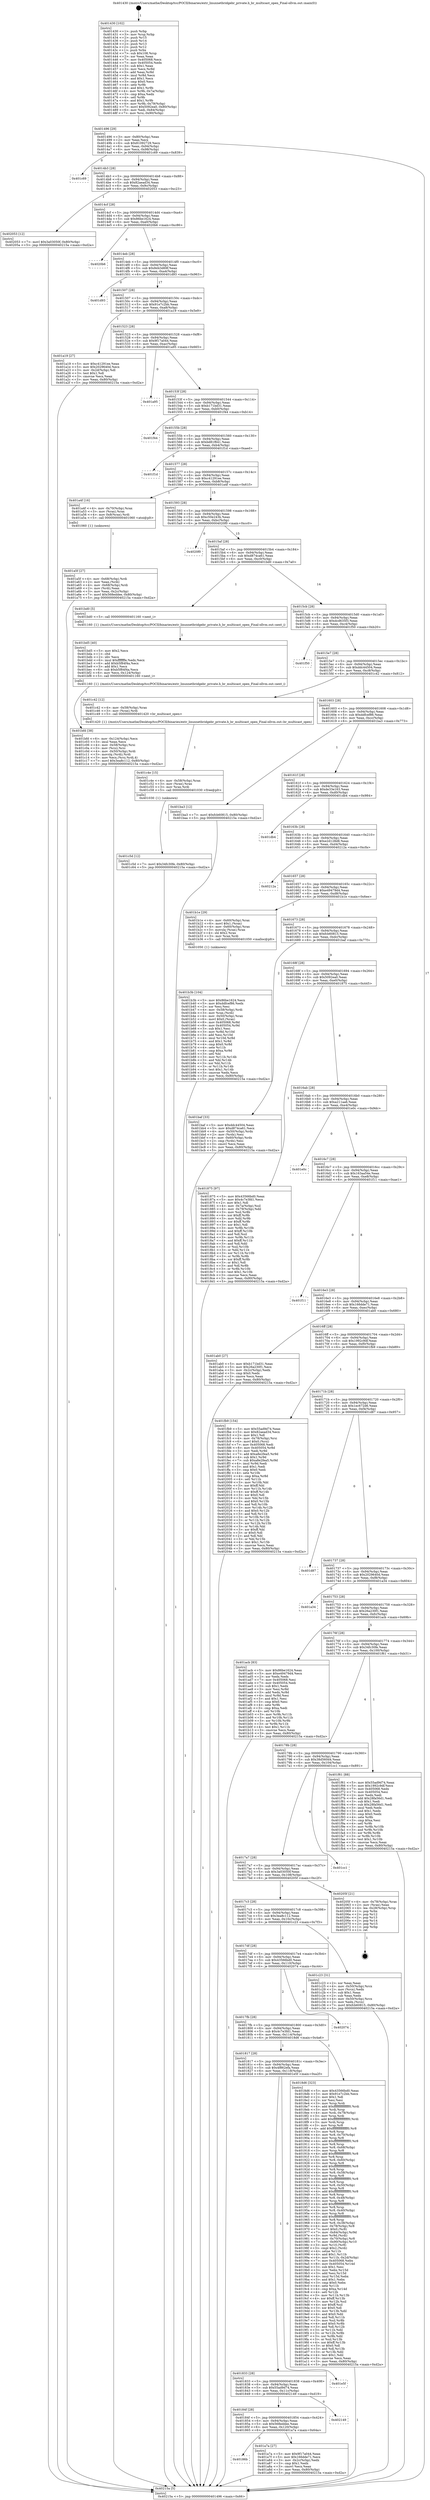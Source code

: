 digraph "0x401430" {
  label = "0x401430 (/mnt/c/Users/mathe/Desktop/tcc/POCII/binaries/extr_linuxnetbridgebr_private.h_br_multicast_open_Final-ollvm.out::main(0))"
  labelloc = "t"
  node[shape=record]

  Entry [label="",width=0.3,height=0.3,shape=circle,fillcolor=black,style=filled]
  "0x401496" [label="{
     0x401496 [29]\l
     | [instrs]\l
     &nbsp;&nbsp;0x401496 \<+3\>: mov -0x80(%rbp),%eax\l
     &nbsp;&nbsp;0x401499 \<+2\>: mov %eax,%ecx\l
     &nbsp;&nbsp;0x40149b \<+6\>: sub $0x81092729,%ecx\l
     &nbsp;&nbsp;0x4014a1 \<+6\>: mov %eax,-0x94(%rbp)\l
     &nbsp;&nbsp;0x4014a7 \<+6\>: mov %ecx,-0x98(%rbp)\l
     &nbsp;&nbsp;0x4014ad \<+6\>: je 0000000000401c69 \<main+0x839\>\l
  }"]
  "0x401c69" [label="{
     0x401c69\l
  }", style=dashed]
  "0x4014b3" [label="{
     0x4014b3 [28]\l
     | [instrs]\l
     &nbsp;&nbsp;0x4014b3 \<+5\>: jmp 00000000004014b8 \<main+0x88\>\l
     &nbsp;&nbsp;0x4014b8 \<+6\>: mov -0x94(%rbp),%eax\l
     &nbsp;&nbsp;0x4014be \<+5\>: sub $0x82aead34,%eax\l
     &nbsp;&nbsp;0x4014c3 \<+6\>: mov %eax,-0x9c(%rbp)\l
     &nbsp;&nbsp;0x4014c9 \<+6\>: je 0000000000402053 \<main+0xc23\>\l
  }"]
  Exit [label="",width=0.3,height=0.3,shape=circle,fillcolor=black,style=filled,peripheries=2]
  "0x402053" [label="{
     0x402053 [12]\l
     | [instrs]\l
     &nbsp;&nbsp;0x402053 \<+7\>: movl $0x3a03050f,-0x80(%rbp)\l
     &nbsp;&nbsp;0x40205a \<+5\>: jmp 000000000040215a \<main+0xd2a\>\l
  }"]
  "0x4014cf" [label="{
     0x4014cf [28]\l
     | [instrs]\l
     &nbsp;&nbsp;0x4014cf \<+5\>: jmp 00000000004014d4 \<main+0xa4\>\l
     &nbsp;&nbsp;0x4014d4 \<+6\>: mov -0x94(%rbp),%eax\l
     &nbsp;&nbsp;0x4014da \<+5\>: sub $0x86be1624,%eax\l
     &nbsp;&nbsp;0x4014df \<+6\>: mov %eax,-0xa0(%rbp)\l
     &nbsp;&nbsp;0x4014e5 \<+6\>: je 00000000004020b6 \<main+0xc86\>\l
  }"]
  "0x401c5d" [label="{
     0x401c5d [12]\l
     | [instrs]\l
     &nbsp;&nbsp;0x401c5d \<+7\>: movl $0x34fc30fe,-0x80(%rbp)\l
     &nbsp;&nbsp;0x401c64 \<+5\>: jmp 000000000040215a \<main+0xd2a\>\l
  }"]
  "0x4020b6" [label="{
     0x4020b6\l
  }", style=dashed]
  "0x4014eb" [label="{
     0x4014eb [28]\l
     | [instrs]\l
     &nbsp;&nbsp;0x4014eb \<+5\>: jmp 00000000004014f0 \<main+0xc0\>\l
     &nbsp;&nbsp;0x4014f0 \<+6\>: mov -0x94(%rbp),%eax\l
     &nbsp;&nbsp;0x4014f6 \<+5\>: sub $0x8d43d69f,%eax\l
     &nbsp;&nbsp;0x4014fb \<+6\>: mov %eax,-0xa4(%rbp)\l
     &nbsp;&nbsp;0x401501 \<+6\>: je 0000000000401d93 \<main+0x963\>\l
  }"]
  "0x401c4e" [label="{
     0x401c4e [15]\l
     | [instrs]\l
     &nbsp;&nbsp;0x401c4e \<+4\>: mov -0x58(%rbp),%rax\l
     &nbsp;&nbsp;0x401c52 \<+3\>: mov (%rax),%rax\l
     &nbsp;&nbsp;0x401c55 \<+3\>: mov %rax,%rdi\l
     &nbsp;&nbsp;0x401c58 \<+5\>: call 0000000000401030 \<free@plt\>\l
     | [calls]\l
     &nbsp;&nbsp;0x401030 \{1\} (unknown)\l
  }"]
  "0x401d93" [label="{
     0x401d93\l
  }", style=dashed]
  "0x401507" [label="{
     0x401507 [28]\l
     | [instrs]\l
     &nbsp;&nbsp;0x401507 \<+5\>: jmp 000000000040150c \<main+0xdc\>\l
     &nbsp;&nbsp;0x40150c \<+6\>: mov -0x94(%rbp),%eax\l
     &nbsp;&nbsp;0x401512 \<+5\>: sub $0x91e7c2bb,%eax\l
     &nbsp;&nbsp;0x401517 \<+6\>: mov %eax,-0xa8(%rbp)\l
     &nbsp;&nbsp;0x40151d \<+6\>: je 0000000000401a19 \<main+0x5e9\>\l
  }"]
  "0x401bfd" [label="{
     0x401bfd [38]\l
     | [instrs]\l
     &nbsp;&nbsp;0x401bfd \<+6\>: mov -0x124(%rbp),%ecx\l
     &nbsp;&nbsp;0x401c03 \<+3\>: imul %eax,%ecx\l
     &nbsp;&nbsp;0x401c06 \<+4\>: mov -0x58(%rbp),%rsi\l
     &nbsp;&nbsp;0x401c0a \<+3\>: mov (%rsi),%rsi\l
     &nbsp;&nbsp;0x401c0d \<+4\>: mov -0x50(%rbp),%rdi\l
     &nbsp;&nbsp;0x401c11 \<+3\>: movslq (%rdi),%rdi\l
     &nbsp;&nbsp;0x401c14 \<+3\>: mov %ecx,(%rsi,%rdi,4)\l
     &nbsp;&nbsp;0x401c17 \<+7\>: movl $0x3ea8c112,-0x80(%rbp)\l
     &nbsp;&nbsp;0x401c1e \<+5\>: jmp 000000000040215a \<main+0xd2a\>\l
  }"]
  "0x401a19" [label="{
     0x401a19 [27]\l
     | [instrs]\l
     &nbsp;&nbsp;0x401a19 \<+5\>: mov $0xc41291ee,%eax\l
     &nbsp;&nbsp;0x401a1e \<+5\>: mov $0x2029640d,%ecx\l
     &nbsp;&nbsp;0x401a23 \<+3\>: mov -0x2d(%rbp),%dl\l
     &nbsp;&nbsp;0x401a26 \<+3\>: test $0x1,%dl\l
     &nbsp;&nbsp;0x401a29 \<+3\>: cmovne %ecx,%eax\l
     &nbsp;&nbsp;0x401a2c \<+3\>: mov %eax,-0x80(%rbp)\l
     &nbsp;&nbsp;0x401a2f \<+5\>: jmp 000000000040215a \<main+0xd2a\>\l
  }"]
  "0x401523" [label="{
     0x401523 [28]\l
     | [instrs]\l
     &nbsp;&nbsp;0x401523 \<+5\>: jmp 0000000000401528 \<main+0xf8\>\l
     &nbsp;&nbsp;0x401528 \<+6\>: mov -0x94(%rbp),%eax\l
     &nbsp;&nbsp;0x40152e \<+5\>: sub $0x9f17a044,%eax\l
     &nbsp;&nbsp;0x401533 \<+6\>: mov %eax,-0xac(%rbp)\l
     &nbsp;&nbsp;0x401539 \<+6\>: je 0000000000401a95 \<main+0x665\>\l
  }"]
  "0x401bd5" [label="{
     0x401bd5 [40]\l
     | [instrs]\l
     &nbsp;&nbsp;0x401bd5 \<+5\>: mov $0x2,%ecx\l
     &nbsp;&nbsp;0x401bda \<+1\>: cltd\l
     &nbsp;&nbsp;0x401bdb \<+2\>: idiv %ecx\l
     &nbsp;&nbsp;0x401bdd \<+6\>: imul $0xfffffffe,%edx,%ecx\l
     &nbsp;&nbsp;0x401be3 \<+6\>: add $0xb5f84f4a,%ecx\l
     &nbsp;&nbsp;0x401be9 \<+3\>: add $0x1,%ecx\l
     &nbsp;&nbsp;0x401bec \<+6\>: sub $0xb5f84f4a,%ecx\l
     &nbsp;&nbsp;0x401bf2 \<+6\>: mov %ecx,-0x124(%rbp)\l
     &nbsp;&nbsp;0x401bf8 \<+5\>: call 0000000000401160 \<next_i\>\l
     | [calls]\l
     &nbsp;&nbsp;0x401160 \{1\} (/mnt/c/Users/mathe/Desktop/tcc/POCII/binaries/extr_linuxnetbridgebr_private.h_br_multicast_open_Final-ollvm.out::next_i)\l
  }"]
  "0x401a95" [label="{
     0x401a95\l
  }", style=dashed]
  "0x40153f" [label="{
     0x40153f [28]\l
     | [instrs]\l
     &nbsp;&nbsp;0x40153f \<+5\>: jmp 0000000000401544 \<main+0x114\>\l
     &nbsp;&nbsp;0x401544 \<+6\>: mov -0x94(%rbp),%eax\l
     &nbsp;&nbsp;0x40154a \<+5\>: sub $0xb171bd31,%eax\l
     &nbsp;&nbsp;0x40154f \<+6\>: mov %eax,-0xb0(%rbp)\l
     &nbsp;&nbsp;0x401555 \<+6\>: je 0000000000401f44 \<main+0xb14\>\l
  }"]
  "0x401b3b" [label="{
     0x401b3b [104]\l
     | [instrs]\l
     &nbsp;&nbsp;0x401b3b \<+5\>: mov $0x86be1624,%ecx\l
     &nbsp;&nbsp;0x401b40 \<+5\>: mov $0xddfcef86,%edx\l
     &nbsp;&nbsp;0x401b45 \<+2\>: xor %esi,%esi\l
     &nbsp;&nbsp;0x401b47 \<+4\>: mov -0x58(%rbp),%rdi\l
     &nbsp;&nbsp;0x401b4b \<+3\>: mov %rax,(%rdi)\l
     &nbsp;&nbsp;0x401b4e \<+4\>: mov -0x50(%rbp),%rax\l
     &nbsp;&nbsp;0x401b52 \<+6\>: movl $0x0,(%rax)\l
     &nbsp;&nbsp;0x401b58 \<+8\>: mov 0x405068,%r8d\l
     &nbsp;&nbsp;0x401b60 \<+8\>: mov 0x405054,%r9d\l
     &nbsp;&nbsp;0x401b68 \<+3\>: sub $0x1,%esi\l
     &nbsp;&nbsp;0x401b6b \<+3\>: mov %r8d,%r10d\l
     &nbsp;&nbsp;0x401b6e \<+3\>: add %esi,%r10d\l
     &nbsp;&nbsp;0x401b71 \<+4\>: imul %r10d,%r8d\l
     &nbsp;&nbsp;0x401b75 \<+4\>: and $0x1,%r8d\l
     &nbsp;&nbsp;0x401b79 \<+4\>: cmp $0x0,%r8d\l
     &nbsp;&nbsp;0x401b7d \<+4\>: sete %r11b\l
     &nbsp;&nbsp;0x401b81 \<+4\>: cmp $0xa,%r9d\l
     &nbsp;&nbsp;0x401b85 \<+3\>: setl %bl\l
     &nbsp;&nbsp;0x401b88 \<+3\>: mov %r11b,%r14b\l
     &nbsp;&nbsp;0x401b8b \<+3\>: and %bl,%r14b\l
     &nbsp;&nbsp;0x401b8e \<+3\>: xor %bl,%r11b\l
     &nbsp;&nbsp;0x401b91 \<+3\>: or %r11b,%r14b\l
     &nbsp;&nbsp;0x401b94 \<+4\>: test $0x1,%r14b\l
     &nbsp;&nbsp;0x401b98 \<+3\>: cmovne %edx,%ecx\l
     &nbsp;&nbsp;0x401b9b \<+3\>: mov %ecx,-0x80(%rbp)\l
     &nbsp;&nbsp;0x401b9e \<+5\>: jmp 000000000040215a \<main+0xd2a\>\l
  }"]
  "0x401f44" [label="{
     0x401f44\l
  }", style=dashed]
  "0x40155b" [label="{
     0x40155b [28]\l
     | [instrs]\l
     &nbsp;&nbsp;0x40155b \<+5\>: jmp 0000000000401560 \<main+0x130\>\l
     &nbsp;&nbsp;0x401560 \<+6\>: mov -0x94(%rbp),%eax\l
     &nbsp;&nbsp;0x401566 \<+5\>: sub $0xbd81f641,%eax\l
     &nbsp;&nbsp;0x40156b \<+6\>: mov %eax,-0xb4(%rbp)\l
     &nbsp;&nbsp;0x401571 \<+6\>: je 0000000000401f1d \<main+0xaed\>\l
  }"]
  "0x40186b" [label="{
     0x40186b\l
  }", style=dashed]
  "0x401f1d" [label="{
     0x401f1d\l
  }", style=dashed]
  "0x401577" [label="{
     0x401577 [28]\l
     | [instrs]\l
     &nbsp;&nbsp;0x401577 \<+5\>: jmp 000000000040157c \<main+0x14c\>\l
     &nbsp;&nbsp;0x40157c \<+6\>: mov -0x94(%rbp),%eax\l
     &nbsp;&nbsp;0x401582 \<+5\>: sub $0xc41291ee,%eax\l
     &nbsp;&nbsp;0x401587 \<+6\>: mov %eax,-0xb8(%rbp)\l
     &nbsp;&nbsp;0x40158d \<+6\>: je 0000000000401a4f \<main+0x61f\>\l
  }"]
  "0x401a7a" [label="{
     0x401a7a [27]\l
     | [instrs]\l
     &nbsp;&nbsp;0x401a7a \<+5\>: mov $0x9f17a044,%eax\l
     &nbsp;&nbsp;0x401a7f \<+5\>: mov $0x166dde71,%ecx\l
     &nbsp;&nbsp;0x401a84 \<+3\>: mov -0x2c(%rbp),%edx\l
     &nbsp;&nbsp;0x401a87 \<+3\>: cmp $0x1,%edx\l
     &nbsp;&nbsp;0x401a8a \<+3\>: cmovl %ecx,%eax\l
     &nbsp;&nbsp;0x401a8d \<+3\>: mov %eax,-0x80(%rbp)\l
     &nbsp;&nbsp;0x401a90 \<+5\>: jmp 000000000040215a \<main+0xd2a\>\l
  }"]
  "0x401a4f" [label="{
     0x401a4f [16]\l
     | [instrs]\l
     &nbsp;&nbsp;0x401a4f \<+4\>: mov -0x70(%rbp),%rax\l
     &nbsp;&nbsp;0x401a53 \<+3\>: mov (%rax),%rax\l
     &nbsp;&nbsp;0x401a56 \<+4\>: mov 0x8(%rax),%rdi\l
     &nbsp;&nbsp;0x401a5a \<+5\>: call 0000000000401060 \<atoi@plt\>\l
     | [calls]\l
     &nbsp;&nbsp;0x401060 \{1\} (unknown)\l
  }"]
  "0x401593" [label="{
     0x401593 [28]\l
     | [instrs]\l
     &nbsp;&nbsp;0x401593 \<+5\>: jmp 0000000000401598 \<main+0x168\>\l
     &nbsp;&nbsp;0x401598 \<+6\>: mov -0x94(%rbp),%eax\l
     &nbsp;&nbsp;0x40159e \<+5\>: sub $0xc50e243b,%eax\l
     &nbsp;&nbsp;0x4015a3 \<+6\>: mov %eax,-0xbc(%rbp)\l
     &nbsp;&nbsp;0x4015a9 \<+6\>: je 00000000004020f0 \<main+0xcc0\>\l
  }"]
  "0x40184f" [label="{
     0x40184f [28]\l
     | [instrs]\l
     &nbsp;&nbsp;0x40184f \<+5\>: jmp 0000000000401854 \<main+0x424\>\l
     &nbsp;&nbsp;0x401854 \<+6\>: mov -0x94(%rbp),%eax\l
     &nbsp;&nbsp;0x40185a \<+5\>: sub $0x568eddee,%eax\l
     &nbsp;&nbsp;0x40185f \<+6\>: mov %eax,-0x120(%rbp)\l
     &nbsp;&nbsp;0x401865 \<+6\>: je 0000000000401a7a \<main+0x64a\>\l
  }"]
  "0x4020f0" [label="{
     0x4020f0\l
  }", style=dashed]
  "0x4015af" [label="{
     0x4015af [28]\l
     | [instrs]\l
     &nbsp;&nbsp;0x4015af \<+5\>: jmp 00000000004015b4 \<main+0x184\>\l
     &nbsp;&nbsp;0x4015b4 \<+6\>: mov -0x94(%rbp),%eax\l
     &nbsp;&nbsp;0x4015ba \<+5\>: sub $0xd874ca61,%eax\l
     &nbsp;&nbsp;0x4015bf \<+6\>: mov %eax,-0xc0(%rbp)\l
     &nbsp;&nbsp;0x4015c5 \<+6\>: je 0000000000401bd0 \<main+0x7a0\>\l
  }"]
  "0x402149" [label="{
     0x402149\l
  }", style=dashed]
  "0x401bd0" [label="{
     0x401bd0 [5]\l
     | [instrs]\l
     &nbsp;&nbsp;0x401bd0 \<+5\>: call 0000000000401160 \<next_i\>\l
     | [calls]\l
     &nbsp;&nbsp;0x401160 \{1\} (/mnt/c/Users/mathe/Desktop/tcc/POCII/binaries/extr_linuxnetbridgebr_private.h_br_multicast_open_Final-ollvm.out::next_i)\l
  }"]
  "0x4015cb" [label="{
     0x4015cb [28]\l
     | [instrs]\l
     &nbsp;&nbsp;0x4015cb \<+5\>: jmp 00000000004015d0 \<main+0x1a0\>\l
     &nbsp;&nbsp;0x4015d0 \<+6\>: mov -0x94(%rbp),%eax\l
     &nbsp;&nbsp;0x4015d6 \<+5\>: sub $0xdcd635f3,%eax\l
     &nbsp;&nbsp;0x4015db \<+6\>: mov %eax,-0xc4(%rbp)\l
     &nbsp;&nbsp;0x4015e1 \<+6\>: je 0000000000401f50 \<main+0xb20\>\l
  }"]
  "0x401833" [label="{
     0x401833 [28]\l
     | [instrs]\l
     &nbsp;&nbsp;0x401833 \<+5\>: jmp 0000000000401838 \<main+0x408\>\l
     &nbsp;&nbsp;0x401838 \<+6\>: mov -0x94(%rbp),%eax\l
     &nbsp;&nbsp;0x40183e \<+5\>: sub $0x55ad9d74,%eax\l
     &nbsp;&nbsp;0x401843 \<+6\>: mov %eax,-0x11c(%rbp)\l
     &nbsp;&nbsp;0x401849 \<+6\>: je 0000000000402149 \<main+0xd19\>\l
  }"]
  "0x401f50" [label="{
     0x401f50\l
  }", style=dashed]
  "0x4015e7" [label="{
     0x4015e7 [28]\l
     | [instrs]\l
     &nbsp;&nbsp;0x4015e7 \<+5\>: jmp 00000000004015ec \<main+0x1bc\>\l
     &nbsp;&nbsp;0x4015ec \<+6\>: mov -0x94(%rbp),%eax\l
     &nbsp;&nbsp;0x4015f2 \<+5\>: sub $0xddc44504,%eax\l
     &nbsp;&nbsp;0x4015f7 \<+6\>: mov %eax,-0xc8(%rbp)\l
     &nbsp;&nbsp;0x4015fd \<+6\>: je 0000000000401c42 \<main+0x812\>\l
  }"]
  "0x401e5f" [label="{
     0x401e5f\l
  }", style=dashed]
  "0x401c42" [label="{
     0x401c42 [12]\l
     | [instrs]\l
     &nbsp;&nbsp;0x401c42 \<+4\>: mov -0x58(%rbp),%rax\l
     &nbsp;&nbsp;0x401c46 \<+3\>: mov (%rax),%rdi\l
     &nbsp;&nbsp;0x401c49 \<+5\>: call 0000000000401420 \<br_multicast_open\>\l
     | [calls]\l
     &nbsp;&nbsp;0x401420 \{1\} (/mnt/c/Users/mathe/Desktop/tcc/POCII/binaries/extr_linuxnetbridgebr_private.h_br_multicast_open_Final-ollvm.out::br_multicast_open)\l
  }"]
  "0x401603" [label="{
     0x401603 [28]\l
     | [instrs]\l
     &nbsp;&nbsp;0x401603 \<+5\>: jmp 0000000000401608 \<main+0x1d8\>\l
     &nbsp;&nbsp;0x401608 \<+6\>: mov -0x94(%rbp),%eax\l
     &nbsp;&nbsp;0x40160e \<+5\>: sub $0xddfcef86,%eax\l
     &nbsp;&nbsp;0x401613 \<+6\>: mov %eax,-0xcc(%rbp)\l
     &nbsp;&nbsp;0x401619 \<+6\>: je 0000000000401ba3 \<main+0x773\>\l
  }"]
  "0x401a5f" [label="{
     0x401a5f [27]\l
     | [instrs]\l
     &nbsp;&nbsp;0x401a5f \<+4\>: mov -0x68(%rbp),%rdi\l
     &nbsp;&nbsp;0x401a63 \<+2\>: mov %eax,(%rdi)\l
     &nbsp;&nbsp;0x401a65 \<+4\>: mov -0x68(%rbp),%rdi\l
     &nbsp;&nbsp;0x401a69 \<+2\>: mov (%rdi),%eax\l
     &nbsp;&nbsp;0x401a6b \<+3\>: mov %eax,-0x2c(%rbp)\l
     &nbsp;&nbsp;0x401a6e \<+7\>: movl $0x568eddee,-0x80(%rbp)\l
     &nbsp;&nbsp;0x401a75 \<+5\>: jmp 000000000040215a \<main+0xd2a\>\l
  }"]
  "0x401ba3" [label="{
     0x401ba3 [12]\l
     | [instrs]\l
     &nbsp;&nbsp;0x401ba3 \<+7\>: movl $0xfcb60815,-0x80(%rbp)\l
     &nbsp;&nbsp;0x401baa \<+5\>: jmp 000000000040215a \<main+0xd2a\>\l
  }"]
  "0x40161f" [label="{
     0x40161f [28]\l
     | [instrs]\l
     &nbsp;&nbsp;0x40161f \<+5\>: jmp 0000000000401624 \<main+0x1f4\>\l
     &nbsp;&nbsp;0x401624 \<+6\>: mov -0x94(%rbp),%eax\l
     &nbsp;&nbsp;0x40162a \<+5\>: sub $0xde33e163,%eax\l
     &nbsp;&nbsp;0x40162f \<+6\>: mov %eax,-0xd0(%rbp)\l
     &nbsp;&nbsp;0x401635 \<+6\>: je 0000000000401db4 \<main+0x984\>\l
  }"]
  "0x401817" [label="{
     0x401817 [28]\l
     | [instrs]\l
     &nbsp;&nbsp;0x401817 \<+5\>: jmp 000000000040181c \<main+0x3ec\>\l
     &nbsp;&nbsp;0x40181c \<+6\>: mov -0x94(%rbp),%eax\l
     &nbsp;&nbsp;0x401822 \<+5\>: sub $0x4f862efa,%eax\l
     &nbsp;&nbsp;0x401827 \<+6\>: mov %eax,-0x118(%rbp)\l
     &nbsp;&nbsp;0x40182d \<+6\>: je 0000000000401e5f \<main+0xa2f\>\l
  }"]
  "0x401db4" [label="{
     0x401db4\l
  }", style=dashed]
  "0x40163b" [label="{
     0x40163b [28]\l
     | [instrs]\l
     &nbsp;&nbsp;0x40163b \<+5\>: jmp 0000000000401640 \<main+0x210\>\l
     &nbsp;&nbsp;0x401640 \<+6\>: mov -0x94(%rbp),%eax\l
     &nbsp;&nbsp;0x401646 \<+5\>: sub $0xe2d128d8,%eax\l
     &nbsp;&nbsp;0x40164b \<+6\>: mov %eax,-0xd4(%rbp)\l
     &nbsp;&nbsp;0x401651 \<+6\>: je 000000000040212a \<main+0xcfa\>\l
  }"]
  "0x4018d6" [label="{
     0x4018d6 [323]\l
     | [instrs]\l
     &nbsp;&nbsp;0x4018d6 \<+5\>: mov $0x43566bd0,%eax\l
     &nbsp;&nbsp;0x4018db \<+5\>: mov $0x91e7c2bb,%ecx\l
     &nbsp;&nbsp;0x4018e0 \<+2\>: mov $0x1,%dl\l
     &nbsp;&nbsp;0x4018e2 \<+2\>: xor %esi,%esi\l
     &nbsp;&nbsp;0x4018e4 \<+3\>: mov %rsp,%rdi\l
     &nbsp;&nbsp;0x4018e7 \<+4\>: add $0xfffffffffffffff0,%rdi\l
     &nbsp;&nbsp;0x4018eb \<+3\>: mov %rdi,%rsp\l
     &nbsp;&nbsp;0x4018ee \<+4\>: mov %rdi,-0x78(%rbp)\l
     &nbsp;&nbsp;0x4018f2 \<+3\>: mov %rsp,%rdi\l
     &nbsp;&nbsp;0x4018f5 \<+4\>: add $0xfffffffffffffff0,%rdi\l
     &nbsp;&nbsp;0x4018f9 \<+3\>: mov %rdi,%rsp\l
     &nbsp;&nbsp;0x4018fc \<+3\>: mov %rsp,%r8\l
     &nbsp;&nbsp;0x4018ff \<+4\>: add $0xfffffffffffffff0,%r8\l
     &nbsp;&nbsp;0x401903 \<+3\>: mov %r8,%rsp\l
     &nbsp;&nbsp;0x401906 \<+4\>: mov %r8,-0x70(%rbp)\l
     &nbsp;&nbsp;0x40190a \<+3\>: mov %rsp,%r8\l
     &nbsp;&nbsp;0x40190d \<+4\>: add $0xfffffffffffffff0,%r8\l
     &nbsp;&nbsp;0x401911 \<+3\>: mov %r8,%rsp\l
     &nbsp;&nbsp;0x401914 \<+4\>: mov %r8,-0x68(%rbp)\l
     &nbsp;&nbsp;0x401918 \<+3\>: mov %rsp,%r8\l
     &nbsp;&nbsp;0x40191b \<+4\>: add $0xfffffffffffffff0,%r8\l
     &nbsp;&nbsp;0x40191f \<+3\>: mov %r8,%rsp\l
     &nbsp;&nbsp;0x401922 \<+4\>: mov %r8,-0x60(%rbp)\l
     &nbsp;&nbsp;0x401926 \<+3\>: mov %rsp,%r8\l
     &nbsp;&nbsp;0x401929 \<+4\>: add $0xfffffffffffffff0,%r8\l
     &nbsp;&nbsp;0x40192d \<+3\>: mov %r8,%rsp\l
     &nbsp;&nbsp;0x401930 \<+4\>: mov %r8,-0x58(%rbp)\l
     &nbsp;&nbsp;0x401934 \<+3\>: mov %rsp,%r8\l
     &nbsp;&nbsp;0x401937 \<+4\>: add $0xfffffffffffffff0,%r8\l
     &nbsp;&nbsp;0x40193b \<+3\>: mov %r8,%rsp\l
     &nbsp;&nbsp;0x40193e \<+4\>: mov %r8,-0x50(%rbp)\l
     &nbsp;&nbsp;0x401942 \<+3\>: mov %rsp,%r8\l
     &nbsp;&nbsp;0x401945 \<+4\>: add $0xfffffffffffffff0,%r8\l
     &nbsp;&nbsp;0x401949 \<+3\>: mov %r8,%rsp\l
     &nbsp;&nbsp;0x40194c \<+4\>: mov %r8,-0x48(%rbp)\l
     &nbsp;&nbsp;0x401950 \<+3\>: mov %rsp,%r8\l
     &nbsp;&nbsp;0x401953 \<+4\>: add $0xfffffffffffffff0,%r8\l
     &nbsp;&nbsp;0x401957 \<+3\>: mov %r8,%rsp\l
     &nbsp;&nbsp;0x40195a \<+4\>: mov %r8,-0x40(%rbp)\l
     &nbsp;&nbsp;0x40195e \<+3\>: mov %rsp,%r8\l
     &nbsp;&nbsp;0x401961 \<+4\>: add $0xfffffffffffffff0,%r8\l
     &nbsp;&nbsp;0x401965 \<+3\>: mov %r8,%rsp\l
     &nbsp;&nbsp;0x401968 \<+4\>: mov %r8,-0x38(%rbp)\l
     &nbsp;&nbsp;0x40196c \<+4\>: mov -0x78(%rbp),%r8\l
     &nbsp;&nbsp;0x401970 \<+7\>: movl $0x0,(%r8)\l
     &nbsp;&nbsp;0x401977 \<+7\>: mov -0x84(%rbp),%r9d\l
     &nbsp;&nbsp;0x40197e \<+3\>: mov %r9d,(%rdi)\l
     &nbsp;&nbsp;0x401981 \<+4\>: mov -0x70(%rbp),%r8\l
     &nbsp;&nbsp;0x401985 \<+7\>: mov -0x90(%rbp),%r10\l
     &nbsp;&nbsp;0x40198c \<+3\>: mov %r10,(%r8)\l
     &nbsp;&nbsp;0x40198f \<+3\>: cmpl $0x2,(%rdi)\l
     &nbsp;&nbsp;0x401992 \<+4\>: setne %r11b\l
     &nbsp;&nbsp;0x401996 \<+4\>: and $0x1,%r11b\l
     &nbsp;&nbsp;0x40199a \<+4\>: mov %r11b,-0x2d(%rbp)\l
     &nbsp;&nbsp;0x40199e \<+7\>: mov 0x405068,%ebx\l
     &nbsp;&nbsp;0x4019a5 \<+8\>: mov 0x405054,%r14d\l
     &nbsp;&nbsp;0x4019ad \<+3\>: sub $0x1,%esi\l
     &nbsp;&nbsp;0x4019b0 \<+3\>: mov %ebx,%r15d\l
     &nbsp;&nbsp;0x4019b3 \<+3\>: add %esi,%r15d\l
     &nbsp;&nbsp;0x4019b6 \<+4\>: imul %r15d,%ebx\l
     &nbsp;&nbsp;0x4019ba \<+3\>: and $0x1,%ebx\l
     &nbsp;&nbsp;0x4019bd \<+3\>: cmp $0x0,%ebx\l
     &nbsp;&nbsp;0x4019c0 \<+4\>: sete %r11b\l
     &nbsp;&nbsp;0x4019c4 \<+4\>: cmp $0xa,%r14d\l
     &nbsp;&nbsp;0x4019c8 \<+4\>: setl %r12b\l
     &nbsp;&nbsp;0x4019cc \<+3\>: mov %r11b,%r13b\l
     &nbsp;&nbsp;0x4019cf \<+4\>: xor $0xff,%r13b\l
     &nbsp;&nbsp;0x4019d3 \<+3\>: mov %r12b,%sil\l
     &nbsp;&nbsp;0x4019d6 \<+4\>: xor $0xff,%sil\l
     &nbsp;&nbsp;0x4019da \<+3\>: xor $0x0,%dl\l
     &nbsp;&nbsp;0x4019dd \<+3\>: mov %r13b,%dil\l
     &nbsp;&nbsp;0x4019e0 \<+4\>: and $0x0,%dil\l
     &nbsp;&nbsp;0x4019e4 \<+3\>: and %dl,%r11b\l
     &nbsp;&nbsp;0x4019e7 \<+3\>: mov %sil,%r8b\l
     &nbsp;&nbsp;0x4019ea \<+4\>: and $0x0,%r8b\l
     &nbsp;&nbsp;0x4019ee \<+3\>: and %dl,%r12b\l
     &nbsp;&nbsp;0x4019f1 \<+3\>: or %r11b,%dil\l
     &nbsp;&nbsp;0x4019f4 \<+3\>: or %r12b,%r8b\l
     &nbsp;&nbsp;0x4019f7 \<+3\>: xor %r8b,%dil\l
     &nbsp;&nbsp;0x4019fa \<+3\>: or %sil,%r13b\l
     &nbsp;&nbsp;0x4019fd \<+4\>: xor $0xff,%r13b\l
     &nbsp;&nbsp;0x401a01 \<+3\>: or $0x0,%dl\l
     &nbsp;&nbsp;0x401a04 \<+3\>: and %dl,%r13b\l
     &nbsp;&nbsp;0x401a07 \<+3\>: or %r13b,%dil\l
     &nbsp;&nbsp;0x401a0a \<+4\>: test $0x1,%dil\l
     &nbsp;&nbsp;0x401a0e \<+3\>: cmovne %ecx,%eax\l
     &nbsp;&nbsp;0x401a11 \<+3\>: mov %eax,-0x80(%rbp)\l
     &nbsp;&nbsp;0x401a14 \<+5\>: jmp 000000000040215a \<main+0xd2a\>\l
  }"]
  "0x40212a" [label="{
     0x40212a\l
  }", style=dashed]
  "0x401657" [label="{
     0x401657 [28]\l
     | [instrs]\l
     &nbsp;&nbsp;0x401657 \<+5\>: jmp 000000000040165c \<main+0x22c\>\l
     &nbsp;&nbsp;0x40165c \<+6\>: mov -0x94(%rbp),%eax\l
     &nbsp;&nbsp;0x401662 \<+5\>: sub $0xe49479d4,%eax\l
     &nbsp;&nbsp;0x401667 \<+6\>: mov %eax,-0xd8(%rbp)\l
     &nbsp;&nbsp;0x40166d \<+6\>: je 0000000000401b1e \<main+0x6ee\>\l
  }"]
  "0x4017fb" [label="{
     0x4017fb [28]\l
     | [instrs]\l
     &nbsp;&nbsp;0x4017fb \<+5\>: jmp 0000000000401800 \<main+0x3d0\>\l
     &nbsp;&nbsp;0x401800 \<+6\>: mov -0x94(%rbp),%eax\l
     &nbsp;&nbsp;0x401806 \<+5\>: sub $0x4c7e3fd1,%eax\l
     &nbsp;&nbsp;0x40180b \<+6\>: mov %eax,-0x114(%rbp)\l
     &nbsp;&nbsp;0x401811 \<+6\>: je 00000000004018d6 \<main+0x4a6\>\l
  }"]
  "0x401b1e" [label="{
     0x401b1e [29]\l
     | [instrs]\l
     &nbsp;&nbsp;0x401b1e \<+4\>: mov -0x60(%rbp),%rax\l
     &nbsp;&nbsp;0x401b22 \<+6\>: movl $0x1,(%rax)\l
     &nbsp;&nbsp;0x401b28 \<+4\>: mov -0x60(%rbp),%rax\l
     &nbsp;&nbsp;0x401b2c \<+3\>: movslq (%rax),%rax\l
     &nbsp;&nbsp;0x401b2f \<+4\>: shl $0x2,%rax\l
     &nbsp;&nbsp;0x401b33 \<+3\>: mov %rax,%rdi\l
     &nbsp;&nbsp;0x401b36 \<+5\>: call 0000000000401050 \<malloc@plt\>\l
     | [calls]\l
     &nbsp;&nbsp;0x401050 \{1\} (unknown)\l
  }"]
  "0x401673" [label="{
     0x401673 [28]\l
     | [instrs]\l
     &nbsp;&nbsp;0x401673 \<+5\>: jmp 0000000000401678 \<main+0x248\>\l
     &nbsp;&nbsp;0x401678 \<+6\>: mov -0x94(%rbp),%eax\l
     &nbsp;&nbsp;0x40167e \<+5\>: sub $0xfcb60815,%eax\l
     &nbsp;&nbsp;0x401683 \<+6\>: mov %eax,-0xdc(%rbp)\l
     &nbsp;&nbsp;0x401689 \<+6\>: je 0000000000401baf \<main+0x77f\>\l
  }"]
  "0x402074" [label="{
     0x402074\l
  }", style=dashed]
  "0x401baf" [label="{
     0x401baf [33]\l
     | [instrs]\l
     &nbsp;&nbsp;0x401baf \<+5\>: mov $0xddc44504,%eax\l
     &nbsp;&nbsp;0x401bb4 \<+5\>: mov $0xd874ca61,%ecx\l
     &nbsp;&nbsp;0x401bb9 \<+4\>: mov -0x50(%rbp),%rdx\l
     &nbsp;&nbsp;0x401bbd \<+2\>: mov (%rdx),%esi\l
     &nbsp;&nbsp;0x401bbf \<+4\>: mov -0x60(%rbp),%rdx\l
     &nbsp;&nbsp;0x401bc3 \<+2\>: cmp (%rdx),%esi\l
     &nbsp;&nbsp;0x401bc5 \<+3\>: cmovl %ecx,%eax\l
     &nbsp;&nbsp;0x401bc8 \<+3\>: mov %eax,-0x80(%rbp)\l
     &nbsp;&nbsp;0x401bcb \<+5\>: jmp 000000000040215a \<main+0xd2a\>\l
  }"]
  "0x40168f" [label="{
     0x40168f [28]\l
     | [instrs]\l
     &nbsp;&nbsp;0x40168f \<+5\>: jmp 0000000000401694 \<main+0x264\>\l
     &nbsp;&nbsp;0x401694 \<+6\>: mov -0x94(%rbp),%eax\l
     &nbsp;&nbsp;0x40169a \<+5\>: sub $0x5092ea0,%eax\l
     &nbsp;&nbsp;0x40169f \<+6\>: mov %eax,-0xe0(%rbp)\l
     &nbsp;&nbsp;0x4016a5 \<+6\>: je 0000000000401875 \<main+0x445\>\l
  }"]
  "0x4017df" [label="{
     0x4017df [28]\l
     | [instrs]\l
     &nbsp;&nbsp;0x4017df \<+5\>: jmp 00000000004017e4 \<main+0x3b4\>\l
     &nbsp;&nbsp;0x4017e4 \<+6\>: mov -0x94(%rbp),%eax\l
     &nbsp;&nbsp;0x4017ea \<+5\>: sub $0x43566bd0,%eax\l
     &nbsp;&nbsp;0x4017ef \<+6\>: mov %eax,-0x110(%rbp)\l
     &nbsp;&nbsp;0x4017f5 \<+6\>: je 0000000000402074 \<main+0xc44\>\l
  }"]
  "0x401875" [label="{
     0x401875 [97]\l
     | [instrs]\l
     &nbsp;&nbsp;0x401875 \<+5\>: mov $0x43566bd0,%eax\l
     &nbsp;&nbsp;0x40187a \<+5\>: mov $0x4c7e3fd1,%ecx\l
     &nbsp;&nbsp;0x40187f \<+2\>: mov $0x1,%dl\l
     &nbsp;&nbsp;0x401881 \<+4\>: mov -0x7a(%rbp),%sil\l
     &nbsp;&nbsp;0x401885 \<+4\>: mov -0x79(%rbp),%dil\l
     &nbsp;&nbsp;0x401889 \<+3\>: mov %sil,%r8b\l
     &nbsp;&nbsp;0x40188c \<+4\>: xor $0xff,%r8b\l
     &nbsp;&nbsp;0x401890 \<+3\>: mov %dil,%r9b\l
     &nbsp;&nbsp;0x401893 \<+4\>: xor $0xff,%r9b\l
     &nbsp;&nbsp;0x401897 \<+3\>: xor $0x1,%dl\l
     &nbsp;&nbsp;0x40189a \<+3\>: mov %r8b,%r10b\l
     &nbsp;&nbsp;0x40189d \<+4\>: and $0xff,%r10b\l
     &nbsp;&nbsp;0x4018a1 \<+3\>: and %dl,%sil\l
     &nbsp;&nbsp;0x4018a4 \<+3\>: mov %r9b,%r11b\l
     &nbsp;&nbsp;0x4018a7 \<+4\>: and $0xff,%r11b\l
     &nbsp;&nbsp;0x4018ab \<+3\>: and %dl,%dil\l
     &nbsp;&nbsp;0x4018ae \<+3\>: or %sil,%r10b\l
     &nbsp;&nbsp;0x4018b1 \<+3\>: or %dil,%r11b\l
     &nbsp;&nbsp;0x4018b4 \<+3\>: xor %r11b,%r10b\l
     &nbsp;&nbsp;0x4018b7 \<+3\>: or %r9b,%r8b\l
     &nbsp;&nbsp;0x4018ba \<+4\>: xor $0xff,%r8b\l
     &nbsp;&nbsp;0x4018be \<+3\>: or $0x1,%dl\l
     &nbsp;&nbsp;0x4018c1 \<+3\>: and %dl,%r8b\l
     &nbsp;&nbsp;0x4018c4 \<+3\>: or %r8b,%r10b\l
     &nbsp;&nbsp;0x4018c7 \<+4\>: test $0x1,%r10b\l
     &nbsp;&nbsp;0x4018cb \<+3\>: cmovne %ecx,%eax\l
     &nbsp;&nbsp;0x4018ce \<+3\>: mov %eax,-0x80(%rbp)\l
     &nbsp;&nbsp;0x4018d1 \<+5\>: jmp 000000000040215a \<main+0xd2a\>\l
  }"]
  "0x4016ab" [label="{
     0x4016ab [28]\l
     | [instrs]\l
     &nbsp;&nbsp;0x4016ab \<+5\>: jmp 00000000004016b0 \<main+0x280\>\l
     &nbsp;&nbsp;0x4016b0 \<+6\>: mov -0x94(%rbp),%eax\l
     &nbsp;&nbsp;0x4016b6 \<+5\>: sub $0xa211aa6,%eax\l
     &nbsp;&nbsp;0x4016bb \<+6\>: mov %eax,-0xe4(%rbp)\l
     &nbsp;&nbsp;0x4016c1 \<+6\>: je 0000000000401e0c \<main+0x9dc\>\l
  }"]
  "0x40215a" [label="{
     0x40215a [5]\l
     | [instrs]\l
     &nbsp;&nbsp;0x40215a \<+5\>: jmp 0000000000401496 \<main+0x66\>\l
  }"]
  "0x401430" [label="{
     0x401430 [102]\l
     | [instrs]\l
     &nbsp;&nbsp;0x401430 \<+1\>: push %rbp\l
     &nbsp;&nbsp;0x401431 \<+3\>: mov %rsp,%rbp\l
     &nbsp;&nbsp;0x401434 \<+2\>: push %r15\l
     &nbsp;&nbsp;0x401436 \<+2\>: push %r14\l
     &nbsp;&nbsp;0x401438 \<+2\>: push %r13\l
     &nbsp;&nbsp;0x40143a \<+2\>: push %r12\l
     &nbsp;&nbsp;0x40143c \<+1\>: push %rbx\l
     &nbsp;&nbsp;0x40143d \<+7\>: sub $0x108,%rsp\l
     &nbsp;&nbsp;0x401444 \<+2\>: xor %eax,%eax\l
     &nbsp;&nbsp;0x401446 \<+7\>: mov 0x405068,%ecx\l
     &nbsp;&nbsp;0x40144d \<+7\>: mov 0x405054,%edx\l
     &nbsp;&nbsp;0x401454 \<+3\>: sub $0x1,%eax\l
     &nbsp;&nbsp;0x401457 \<+3\>: mov %ecx,%r8d\l
     &nbsp;&nbsp;0x40145a \<+3\>: add %eax,%r8d\l
     &nbsp;&nbsp;0x40145d \<+4\>: imul %r8d,%ecx\l
     &nbsp;&nbsp;0x401461 \<+3\>: and $0x1,%ecx\l
     &nbsp;&nbsp;0x401464 \<+3\>: cmp $0x0,%ecx\l
     &nbsp;&nbsp;0x401467 \<+4\>: sete %r9b\l
     &nbsp;&nbsp;0x40146b \<+4\>: and $0x1,%r9b\l
     &nbsp;&nbsp;0x40146f \<+4\>: mov %r9b,-0x7a(%rbp)\l
     &nbsp;&nbsp;0x401473 \<+3\>: cmp $0xa,%edx\l
     &nbsp;&nbsp;0x401476 \<+4\>: setl %r9b\l
     &nbsp;&nbsp;0x40147a \<+4\>: and $0x1,%r9b\l
     &nbsp;&nbsp;0x40147e \<+4\>: mov %r9b,-0x79(%rbp)\l
     &nbsp;&nbsp;0x401482 \<+7\>: movl $0x5092ea0,-0x80(%rbp)\l
     &nbsp;&nbsp;0x401489 \<+6\>: mov %edi,-0x84(%rbp)\l
     &nbsp;&nbsp;0x40148f \<+7\>: mov %rsi,-0x90(%rbp)\l
  }"]
  "0x401c23" [label="{
     0x401c23 [31]\l
     | [instrs]\l
     &nbsp;&nbsp;0x401c23 \<+2\>: xor %eax,%eax\l
     &nbsp;&nbsp;0x401c25 \<+4\>: mov -0x50(%rbp),%rcx\l
     &nbsp;&nbsp;0x401c29 \<+2\>: mov (%rcx),%edx\l
     &nbsp;&nbsp;0x401c2b \<+3\>: sub $0x1,%eax\l
     &nbsp;&nbsp;0x401c2e \<+2\>: sub %eax,%edx\l
     &nbsp;&nbsp;0x401c30 \<+4\>: mov -0x50(%rbp),%rcx\l
     &nbsp;&nbsp;0x401c34 \<+2\>: mov %edx,(%rcx)\l
     &nbsp;&nbsp;0x401c36 \<+7\>: movl $0xfcb60815,-0x80(%rbp)\l
     &nbsp;&nbsp;0x401c3d \<+5\>: jmp 000000000040215a \<main+0xd2a\>\l
  }"]
  "0x401e0c" [label="{
     0x401e0c\l
  }", style=dashed]
  "0x4016c7" [label="{
     0x4016c7 [28]\l
     | [instrs]\l
     &nbsp;&nbsp;0x4016c7 \<+5\>: jmp 00000000004016cc \<main+0x29c\>\l
     &nbsp;&nbsp;0x4016cc \<+6\>: mov -0x94(%rbp),%eax\l
     &nbsp;&nbsp;0x4016d2 \<+5\>: sub $0x163aa54e,%eax\l
     &nbsp;&nbsp;0x4016d7 \<+6\>: mov %eax,-0xe8(%rbp)\l
     &nbsp;&nbsp;0x4016dd \<+6\>: je 0000000000401f11 \<main+0xae1\>\l
  }"]
  "0x4017c3" [label="{
     0x4017c3 [28]\l
     | [instrs]\l
     &nbsp;&nbsp;0x4017c3 \<+5\>: jmp 00000000004017c8 \<main+0x398\>\l
     &nbsp;&nbsp;0x4017c8 \<+6\>: mov -0x94(%rbp),%eax\l
     &nbsp;&nbsp;0x4017ce \<+5\>: sub $0x3ea8c112,%eax\l
     &nbsp;&nbsp;0x4017d3 \<+6\>: mov %eax,-0x10c(%rbp)\l
     &nbsp;&nbsp;0x4017d9 \<+6\>: je 0000000000401c23 \<main+0x7f3\>\l
  }"]
  "0x401f11" [label="{
     0x401f11\l
  }", style=dashed]
  "0x4016e3" [label="{
     0x4016e3 [28]\l
     | [instrs]\l
     &nbsp;&nbsp;0x4016e3 \<+5\>: jmp 00000000004016e8 \<main+0x2b8\>\l
     &nbsp;&nbsp;0x4016e8 \<+6\>: mov -0x94(%rbp),%eax\l
     &nbsp;&nbsp;0x4016ee \<+5\>: sub $0x166dde71,%eax\l
     &nbsp;&nbsp;0x4016f3 \<+6\>: mov %eax,-0xec(%rbp)\l
     &nbsp;&nbsp;0x4016f9 \<+6\>: je 0000000000401ab0 \<main+0x680\>\l
  }"]
  "0x40205f" [label="{
     0x40205f [21]\l
     | [instrs]\l
     &nbsp;&nbsp;0x40205f \<+4\>: mov -0x78(%rbp),%rax\l
     &nbsp;&nbsp;0x402063 \<+2\>: mov (%rax),%eax\l
     &nbsp;&nbsp;0x402065 \<+4\>: lea -0x28(%rbp),%rsp\l
     &nbsp;&nbsp;0x402069 \<+1\>: pop %rbx\l
     &nbsp;&nbsp;0x40206a \<+2\>: pop %r12\l
     &nbsp;&nbsp;0x40206c \<+2\>: pop %r13\l
     &nbsp;&nbsp;0x40206e \<+2\>: pop %r14\l
     &nbsp;&nbsp;0x402070 \<+2\>: pop %r15\l
     &nbsp;&nbsp;0x402072 \<+1\>: pop %rbp\l
     &nbsp;&nbsp;0x402073 \<+1\>: ret\l
  }"]
  "0x401ab0" [label="{
     0x401ab0 [27]\l
     | [instrs]\l
     &nbsp;&nbsp;0x401ab0 \<+5\>: mov $0xb171bd31,%eax\l
     &nbsp;&nbsp;0x401ab5 \<+5\>: mov $0x26a230f1,%ecx\l
     &nbsp;&nbsp;0x401aba \<+3\>: mov -0x2c(%rbp),%edx\l
     &nbsp;&nbsp;0x401abd \<+3\>: cmp $0x0,%edx\l
     &nbsp;&nbsp;0x401ac0 \<+3\>: cmove %ecx,%eax\l
     &nbsp;&nbsp;0x401ac3 \<+3\>: mov %eax,-0x80(%rbp)\l
     &nbsp;&nbsp;0x401ac6 \<+5\>: jmp 000000000040215a \<main+0xd2a\>\l
  }"]
  "0x4016ff" [label="{
     0x4016ff [28]\l
     | [instrs]\l
     &nbsp;&nbsp;0x4016ff \<+5\>: jmp 0000000000401704 \<main+0x2d4\>\l
     &nbsp;&nbsp;0x401704 \<+6\>: mov -0x94(%rbp),%eax\l
     &nbsp;&nbsp;0x40170a \<+5\>: sub $0x1992c9df,%eax\l
     &nbsp;&nbsp;0x40170f \<+6\>: mov %eax,-0xf0(%rbp)\l
     &nbsp;&nbsp;0x401715 \<+6\>: je 0000000000401fb9 \<main+0xb89\>\l
  }"]
  "0x4017a7" [label="{
     0x4017a7 [28]\l
     | [instrs]\l
     &nbsp;&nbsp;0x4017a7 \<+5\>: jmp 00000000004017ac \<main+0x37c\>\l
     &nbsp;&nbsp;0x4017ac \<+6\>: mov -0x94(%rbp),%eax\l
     &nbsp;&nbsp;0x4017b2 \<+5\>: sub $0x3a03050f,%eax\l
     &nbsp;&nbsp;0x4017b7 \<+6\>: mov %eax,-0x108(%rbp)\l
     &nbsp;&nbsp;0x4017bd \<+6\>: je 000000000040205f \<main+0xc2f\>\l
  }"]
  "0x401fb9" [label="{
     0x401fb9 [154]\l
     | [instrs]\l
     &nbsp;&nbsp;0x401fb9 \<+5\>: mov $0x55ad9d74,%eax\l
     &nbsp;&nbsp;0x401fbe \<+5\>: mov $0x82aead34,%ecx\l
     &nbsp;&nbsp;0x401fc3 \<+2\>: mov $0x1,%dl\l
     &nbsp;&nbsp;0x401fc5 \<+4\>: mov -0x78(%rbp),%rsi\l
     &nbsp;&nbsp;0x401fc9 \<+6\>: movl $0x0,(%rsi)\l
     &nbsp;&nbsp;0x401fcf \<+7\>: mov 0x405068,%edi\l
     &nbsp;&nbsp;0x401fd6 \<+8\>: mov 0x405054,%r8d\l
     &nbsp;&nbsp;0x401fde \<+3\>: mov %edi,%r9d\l
     &nbsp;&nbsp;0x401fe1 \<+7\>: add $0xa8e2fea5,%r9d\l
     &nbsp;&nbsp;0x401fe8 \<+4\>: sub $0x1,%r9d\l
     &nbsp;&nbsp;0x401fec \<+7\>: sub $0xa8e2fea5,%r9d\l
     &nbsp;&nbsp;0x401ff3 \<+4\>: imul %r9d,%edi\l
     &nbsp;&nbsp;0x401ff7 \<+3\>: and $0x1,%edi\l
     &nbsp;&nbsp;0x401ffa \<+3\>: cmp $0x0,%edi\l
     &nbsp;&nbsp;0x401ffd \<+4\>: sete %r10b\l
     &nbsp;&nbsp;0x402001 \<+4\>: cmp $0xa,%r8d\l
     &nbsp;&nbsp;0x402005 \<+4\>: setl %r11b\l
     &nbsp;&nbsp;0x402009 \<+3\>: mov %r10b,%bl\l
     &nbsp;&nbsp;0x40200c \<+3\>: xor $0xff,%bl\l
     &nbsp;&nbsp;0x40200f \<+3\>: mov %r11b,%r14b\l
     &nbsp;&nbsp;0x402012 \<+4\>: xor $0xff,%r14b\l
     &nbsp;&nbsp;0x402016 \<+3\>: xor $0x0,%dl\l
     &nbsp;&nbsp;0x402019 \<+3\>: mov %bl,%r15b\l
     &nbsp;&nbsp;0x40201c \<+4\>: and $0x0,%r15b\l
     &nbsp;&nbsp;0x402020 \<+3\>: and %dl,%r10b\l
     &nbsp;&nbsp;0x402023 \<+3\>: mov %r14b,%r12b\l
     &nbsp;&nbsp;0x402026 \<+4\>: and $0x0,%r12b\l
     &nbsp;&nbsp;0x40202a \<+3\>: and %dl,%r11b\l
     &nbsp;&nbsp;0x40202d \<+3\>: or %r10b,%r15b\l
     &nbsp;&nbsp;0x402030 \<+3\>: or %r11b,%r12b\l
     &nbsp;&nbsp;0x402033 \<+3\>: xor %r12b,%r15b\l
     &nbsp;&nbsp;0x402036 \<+3\>: or %r14b,%bl\l
     &nbsp;&nbsp;0x402039 \<+3\>: xor $0xff,%bl\l
     &nbsp;&nbsp;0x40203c \<+3\>: or $0x0,%dl\l
     &nbsp;&nbsp;0x40203f \<+2\>: and %dl,%bl\l
     &nbsp;&nbsp;0x402041 \<+3\>: or %bl,%r15b\l
     &nbsp;&nbsp;0x402044 \<+4\>: test $0x1,%r15b\l
     &nbsp;&nbsp;0x402048 \<+3\>: cmovne %ecx,%eax\l
     &nbsp;&nbsp;0x40204b \<+3\>: mov %eax,-0x80(%rbp)\l
     &nbsp;&nbsp;0x40204e \<+5\>: jmp 000000000040215a \<main+0xd2a\>\l
  }"]
  "0x40171b" [label="{
     0x40171b [28]\l
     | [instrs]\l
     &nbsp;&nbsp;0x40171b \<+5\>: jmp 0000000000401720 \<main+0x2f0\>\l
     &nbsp;&nbsp;0x401720 \<+6\>: mov -0x94(%rbp),%eax\l
     &nbsp;&nbsp;0x401726 \<+5\>: sub $0x1ec672d6,%eax\l
     &nbsp;&nbsp;0x40172b \<+6\>: mov %eax,-0xf4(%rbp)\l
     &nbsp;&nbsp;0x401731 \<+6\>: je 0000000000401d87 \<main+0x957\>\l
  }"]
  "0x401cc1" [label="{
     0x401cc1\l
  }", style=dashed]
  "0x401d87" [label="{
     0x401d87\l
  }", style=dashed]
  "0x401737" [label="{
     0x401737 [28]\l
     | [instrs]\l
     &nbsp;&nbsp;0x401737 \<+5\>: jmp 000000000040173c \<main+0x30c\>\l
     &nbsp;&nbsp;0x40173c \<+6\>: mov -0x94(%rbp),%eax\l
     &nbsp;&nbsp;0x401742 \<+5\>: sub $0x2029640d,%eax\l
     &nbsp;&nbsp;0x401747 \<+6\>: mov %eax,-0xf8(%rbp)\l
     &nbsp;&nbsp;0x40174d \<+6\>: je 0000000000401a34 \<main+0x604\>\l
  }"]
  "0x40178b" [label="{
     0x40178b [28]\l
     | [instrs]\l
     &nbsp;&nbsp;0x40178b \<+5\>: jmp 0000000000401790 \<main+0x360\>\l
     &nbsp;&nbsp;0x401790 \<+6\>: mov -0x94(%rbp),%eax\l
     &nbsp;&nbsp;0x401796 \<+5\>: sub $0x38d560d4,%eax\l
     &nbsp;&nbsp;0x40179b \<+6\>: mov %eax,-0x104(%rbp)\l
     &nbsp;&nbsp;0x4017a1 \<+6\>: je 0000000000401cc1 \<main+0x891\>\l
  }"]
  "0x401a34" [label="{
     0x401a34\l
  }", style=dashed]
  "0x401753" [label="{
     0x401753 [28]\l
     | [instrs]\l
     &nbsp;&nbsp;0x401753 \<+5\>: jmp 0000000000401758 \<main+0x328\>\l
     &nbsp;&nbsp;0x401758 \<+6\>: mov -0x94(%rbp),%eax\l
     &nbsp;&nbsp;0x40175e \<+5\>: sub $0x26a230f1,%eax\l
     &nbsp;&nbsp;0x401763 \<+6\>: mov %eax,-0xfc(%rbp)\l
     &nbsp;&nbsp;0x401769 \<+6\>: je 0000000000401acb \<main+0x69b\>\l
  }"]
  "0x401f61" [label="{
     0x401f61 [88]\l
     | [instrs]\l
     &nbsp;&nbsp;0x401f61 \<+5\>: mov $0x55ad9d74,%eax\l
     &nbsp;&nbsp;0x401f66 \<+5\>: mov $0x1992c9df,%ecx\l
     &nbsp;&nbsp;0x401f6b \<+7\>: mov 0x405068,%edx\l
     &nbsp;&nbsp;0x401f72 \<+7\>: mov 0x405054,%esi\l
     &nbsp;&nbsp;0x401f79 \<+2\>: mov %edx,%edi\l
     &nbsp;&nbsp;0x401f7b \<+6\>: add $0x28fa56d1,%edi\l
     &nbsp;&nbsp;0x401f81 \<+3\>: sub $0x1,%edi\l
     &nbsp;&nbsp;0x401f84 \<+6\>: sub $0x28fa56d1,%edi\l
     &nbsp;&nbsp;0x401f8a \<+3\>: imul %edi,%edx\l
     &nbsp;&nbsp;0x401f8d \<+3\>: and $0x1,%edx\l
     &nbsp;&nbsp;0x401f90 \<+3\>: cmp $0x0,%edx\l
     &nbsp;&nbsp;0x401f93 \<+4\>: sete %r8b\l
     &nbsp;&nbsp;0x401f97 \<+3\>: cmp $0xa,%esi\l
     &nbsp;&nbsp;0x401f9a \<+4\>: setl %r9b\l
     &nbsp;&nbsp;0x401f9e \<+3\>: mov %r8b,%r10b\l
     &nbsp;&nbsp;0x401fa1 \<+3\>: and %r9b,%r10b\l
     &nbsp;&nbsp;0x401fa4 \<+3\>: xor %r9b,%r8b\l
     &nbsp;&nbsp;0x401fa7 \<+3\>: or %r8b,%r10b\l
     &nbsp;&nbsp;0x401faa \<+4\>: test $0x1,%r10b\l
     &nbsp;&nbsp;0x401fae \<+3\>: cmovne %ecx,%eax\l
     &nbsp;&nbsp;0x401fb1 \<+3\>: mov %eax,-0x80(%rbp)\l
     &nbsp;&nbsp;0x401fb4 \<+5\>: jmp 000000000040215a \<main+0xd2a\>\l
  }"]
  "0x401acb" [label="{
     0x401acb [83]\l
     | [instrs]\l
     &nbsp;&nbsp;0x401acb \<+5\>: mov $0x86be1624,%eax\l
     &nbsp;&nbsp;0x401ad0 \<+5\>: mov $0xe49479d4,%ecx\l
     &nbsp;&nbsp;0x401ad5 \<+2\>: xor %edx,%edx\l
     &nbsp;&nbsp;0x401ad7 \<+7\>: mov 0x405068,%esi\l
     &nbsp;&nbsp;0x401ade \<+7\>: mov 0x405054,%edi\l
     &nbsp;&nbsp;0x401ae5 \<+3\>: sub $0x1,%edx\l
     &nbsp;&nbsp;0x401ae8 \<+3\>: mov %esi,%r8d\l
     &nbsp;&nbsp;0x401aeb \<+3\>: add %edx,%r8d\l
     &nbsp;&nbsp;0x401aee \<+4\>: imul %r8d,%esi\l
     &nbsp;&nbsp;0x401af2 \<+3\>: and $0x1,%esi\l
     &nbsp;&nbsp;0x401af5 \<+3\>: cmp $0x0,%esi\l
     &nbsp;&nbsp;0x401af8 \<+4\>: sete %r9b\l
     &nbsp;&nbsp;0x401afc \<+3\>: cmp $0xa,%edi\l
     &nbsp;&nbsp;0x401aff \<+4\>: setl %r10b\l
     &nbsp;&nbsp;0x401b03 \<+3\>: mov %r9b,%r11b\l
     &nbsp;&nbsp;0x401b06 \<+3\>: and %r10b,%r11b\l
     &nbsp;&nbsp;0x401b09 \<+3\>: xor %r10b,%r9b\l
     &nbsp;&nbsp;0x401b0c \<+3\>: or %r9b,%r11b\l
     &nbsp;&nbsp;0x401b0f \<+4\>: test $0x1,%r11b\l
     &nbsp;&nbsp;0x401b13 \<+3\>: cmovne %ecx,%eax\l
     &nbsp;&nbsp;0x401b16 \<+3\>: mov %eax,-0x80(%rbp)\l
     &nbsp;&nbsp;0x401b19 \<+5\>: jmp 000000000040215a \<main+0xd2a\>\l
  }"]
  "0x40176f" [label="{
     0x40176f [28]\l
     | [instrs]\l
     &nbsp;&nbsp;0x40176f \<+5\>: jmp 0000000000401774 \<main+0x344\>\l
     &nbsp;&nbsp;0x401774 \<+6\>: mov -0x94(%rbp),%eax\l
     &nbsp;&nbsp;0x40177a \<+5\>: sub $0x34fc30fe,%eax\l
     &nbsp;&nbsp;0x40177f \<+6\>: mov %eax,-0x100(%rbp)\l
     &nbsp;&nbsp;0x401785 \<+6\>: je 0000000000401f61 \<main+0xb31\>\l
  }"]
  Entry -> "0x401430" [label=" 1"]
  "0x401496" -> "0x401c69" [label=" 0"]
  "0x401496" -> "0x4014b3" [label=" 18"]
  "0x40205f" -> Exit [label=" 1"]
  "0x4014b3" -> "0x402053" [label=" 1"]
  "0x4014b3" -> "0x4014cf" [label=" 17"]
  "0x402053" -> "0x40215a" [label=" 1"]
  "0x4014cf" -> "0x4020b6" [label=" 0"]
  "0x4014cf" -> "0x4014eb" [label=" 17"]
  "0x401fb9" -> "0x40215a" [label=" 1"]
  "0x4014eb" -> "0x401d93" [label=" 0"]
  "0x4014eb" -> "0x401507" [label=" 17"]
  "0x401f61" -> "0x40215a" [label=" 1"]
  "0x401507" -> "0x401a19" [label=" 1"]
  "0x401507" -> "0x401523" [label=" 16"]
  "0x401c5d" -> "0x40215a" [label=" 1"]
  "0x401523" -> "0x401a95" [label=" 0"]
  "0x401523" -> "0x40153f" [label=" 16"]
  "0x401c4e" -> "0x401c5d" [label=" 1"]
  "0x40153f" -> "0x401f44" [label=" 0"]
  "0x40153f" -> "0x40155b" [label=" 16"]
  "0x401c42" -> "0x401c4e" [label=" 1"]
  "0x40155b" -> "0x401f1d" [label=" 0"]
  "0x40155b" -> "0x401577" [label=" 16"]
  "0x401c23" -> "0x40215a" [label=" 1"]
  "0x401577" -> "0x401a4f" [label=" 1"]
  "0x401577" -> "0x401593" [label=" 15"]
  "0x401bfd" -> "0x40215a" [label=" 1"]
  "0x401593" -> "0x4020f0" [label=" 0"]
  "0x401593" -> "0x4015af" [label=" 15"]
  "0x401bd0" -> "0x401bd5" [label=" 1"]
  "0x4015af" -> "0x401bd0" [label=" 1"]
  "0x4015af" -> "0x4015cb" [label=" 14"]
  "0x401baf" -> "0x40215a" [label=" 2"]
  "0x4015cb" -> "0x401f50" [label=" 0"]
  "0x4015cb" -> "0x4015e7" [label=" 14"]
  "0x401b3b" -> "0x40215a" [label=" 1"]
  "0x4015e7" -> "0x401c42" [label=" 1"]
  "0x4015e7" -> "0x401603" [label=" 13"]
  "0x401b1e" -> "0x401b3b" [label=" 1"]
  "0x401603" -> "0x401ba3" [label=" 1"]
  "0x401603" -> "0x40161f" [label=" 12"]
  "0x401ab0" -> "0x40215a" [label=" 1"]
  "0x40161f" -> "0x401db4" [label=" 0"]
  "0x40161f" -> "0x40163b" [label=" 12"]
  "0x40184f" -> "0x40186b" [label=" 0"]
  "0x40163b" -> "0x40212a" [label=" 0"]
  "0x40163b" -> "0x401657" [label=" 12"]
  "0x40184f" -> "0x401a7a" [label=" 1"]
  "0x401657" -> "0x401b1e" [label=" 1"]
  "0x401657" -> "0x401673" [label=" 11"]
  "0x401833" -> "0x40184f" [label=" 1"]
  "0x401673" -> "0x401baf" [label=" 2"]
  "0x401673" -> "0x40168f" [label=" 9"]
  "0x401833" -> "0x402149" [label=" 0"]
  "0x40168f" -> "0x401875" [label=" 1"]
  "0x40168f" -> "0x4016ab" [label=" 8"]
  "0x401875" -> "0x40215a" [label=" 1"]
  "0x401430" -> "0x401496" [label=" 1"]
  "0x40215a" -> "0x401496" [label=" 17"]
  "0x401817" -> "0x401833" [label=" 1"]
  "0x4016ab" -> "0x401e0c" [label=" 0"]
  "0x4016ab" -> "0x4016c7" [label=" 8"]
  "0x401817" -> "0x401e5f" [label=" 0"]
  "0x4016c7" -> "0x401f11" [label=" 0"]
  "0x4016c7" -> "0x4016e3" [label=" 8"]
  "0x401a5f" -> "0x40215a" [label=" 1"]
  "0x4016e3" -> "0x401ab0" [label=" 1"]
  "0x4016e3" -> "0x4016ff" [label=" 7"]
  "0x401a4f" -> "0x401a5f" [label=" 1"]
  "0x4016ff" -> "0x401fb9" [label=" 1"]
  "0x4016ff" -> "0x40171b" [label=" 6"]
  "0x4018d6" -> "0x40215a" [label=" 1"]
  "0x40171b" -> "0x401d87" [label=" 0"]
  "0x40171b" -> "0x401737" [label=" 6"]
  "0x401a7a" -> "0x40215a" [label=" 1"]
  "0x401737" -> "0x401a34" [label=" 0"]
  "0x401737" -> "0x401753" [label=" 6"]
  "0x4017fb" -> "0x4018d6" [label=" 1"]
  "0x401753" -> "0x401acb" [label=" 1"]
  "0x401753" -> "0x40176f" [label=" 5"]
  "0x401bd5" -> "0x401bfd" [label=" 1"]
  "0x40176f" -> "0x401f61" [label=" 1"]
  "0x40176f" -> "0x40178b" [label=" 4"]
  "0x4017fb" -> "0x401817" [label=" 1"]
  "0x40178b" -> "0x401cc1" [label=" 0"]
  "0x40178b" -> "0x4017a7" [label=" 4"]
  "0x401a19" -> "0x40215a" [label=" 1"]
  "0x4017a7" -> "0x40205f" [label=" 1"]
  "0x4017a7" -> "0x4017c3" [label=" 3"]
  "0x401acb" -> "0x40215a" [label=" 1"]
  "0x4017c3" -> "0x401c23" [label=" 1"]
  "0x4017c3" -> "0x4017df" [label=" 2"]
  "0x401ba3" -> "0x40215a" [label=" 1"]
  "0x4017df" -> "0x402074" [label=" 0"]
  "0x4017df" -> "0x4017fb" [label=" 2"]
}
